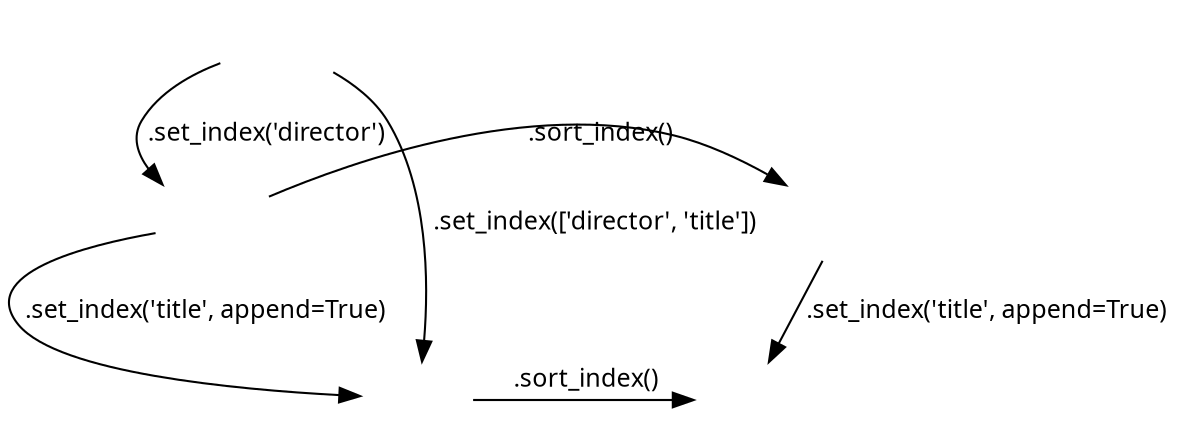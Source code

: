 digraph {
# graph [rankdir=LR]
node [label=""]
edge [fontname="Ubuntu Light"; fontsize=12.0]

u__tyd [shape=none image="u__tyd.png"];
u_d_ty [shape=none image="u_d_ty.png"];
s_d_ty [shape=none image="s_d_ty.png"];
u_dt_y [shape=none image="u_dt_y.png"];
s_dt_y [shape=none image="s_dt_y.png"];

u__tyd -> u_d_ty [label=" .set_index('director')"];
u_d_ty -> u_dt_y [label=" .set_index('title', append=True)"];
u__tyd -> u_dt_y [label=" .set_index(['director', 'title'])"];

s_d_ty -> s_dt_y [label=" .set_index('title', append=True)"];

u_d_ty -> s_d_ty [label=" .sort_index()"];
u_dt_y -> s_dt_y [label=" .sort_index()"];

{rank=same; u_d_ty s_d_ty}
{rank=same; u_dt_y s_dt_y}

}